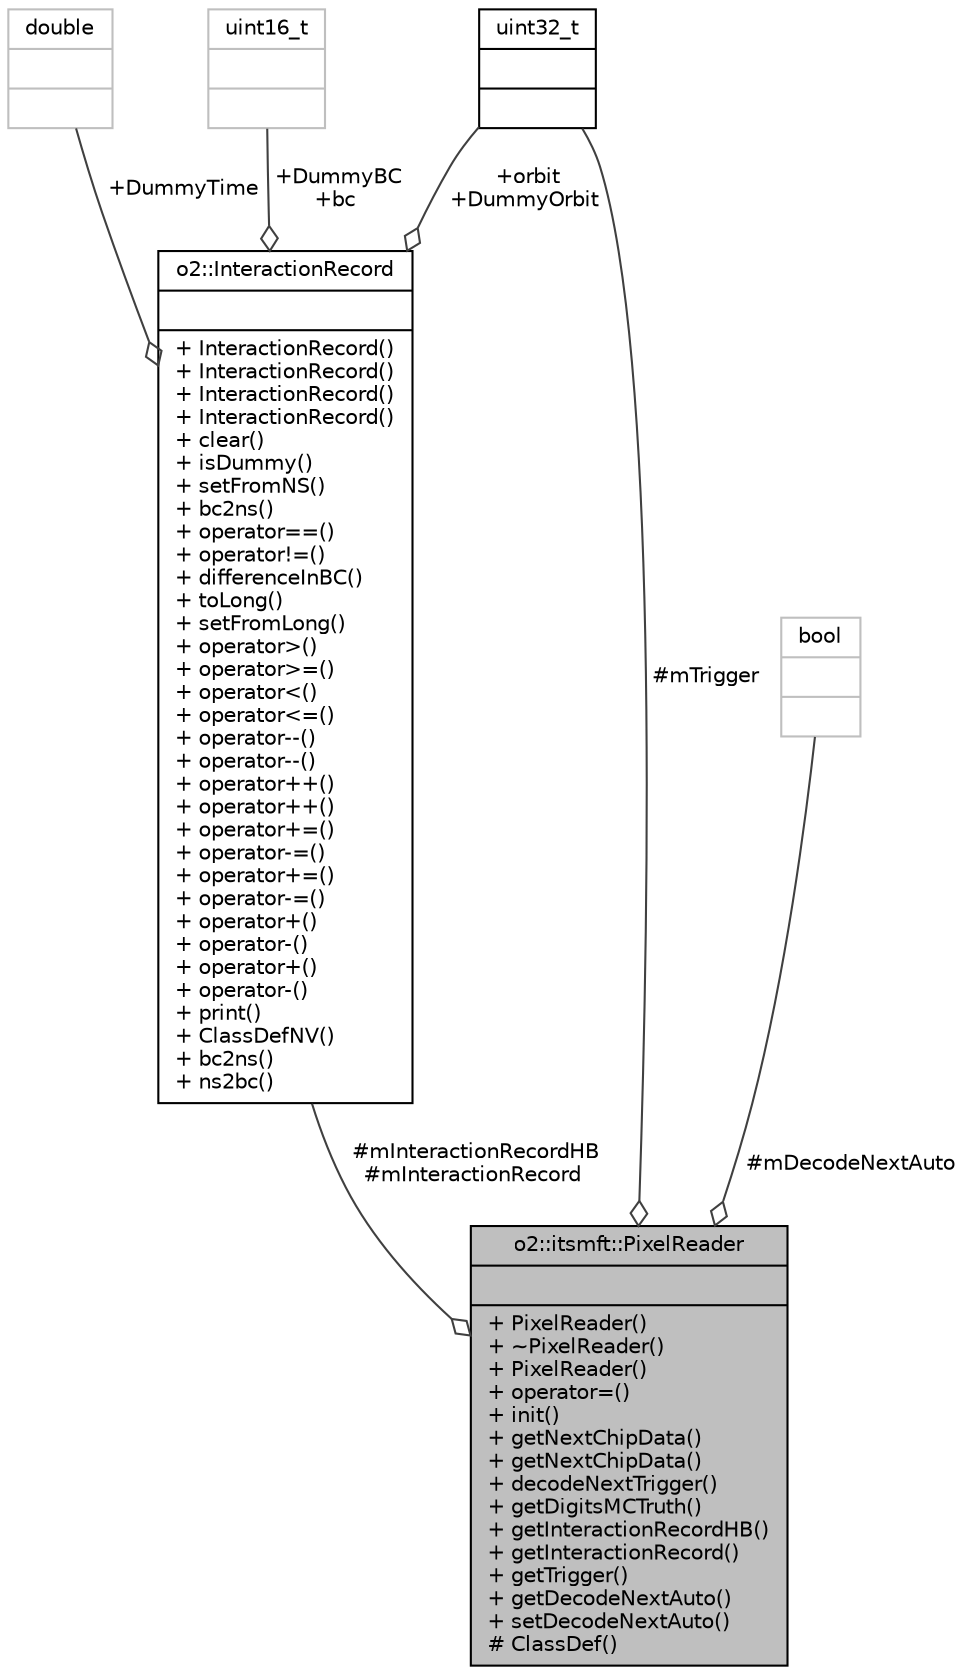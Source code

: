 digraph "o2::itsmft::PixelReader"
{
 // INTERACTIVE_SVG=YES
  bgcolor="transparent";
  edge [fontname="Helvetica",fontsize="10",labelfontname="Helvetica",labelfontsize="10"];
  node [fontname="Helvetica",fontsize="10",shape=record];
  Node5 [label="{o2::itsmft::PixelReader\n||+ PixelReader()\l+ ~PixelReader()\l+ PixelReader()\l+ operator=()\l+ init()\l+ getNextChipData()\l+ getNextChipData()\l+ decodeNextTrigger()\l+ getDigitsMCTruth()\l+ getInteractionRecordHB()\l+ getInteractionRecord()\l+ getTrigger()\l+ getDecodeNextAuto()\l+ setDecodeNextAuto()\l# ClassDef()\l}",height=0.2,width=0.4,color="black", fillcolor="grey75", style="filled", fontcolor="black"];
  Node6 -> Node5 [color="grey25",fontsize="10",style="solid",label=" #mInteractionRecordHB\n#mInteractionRecord" ,arrowhead="odiamond",fontname="Helvetica"];
  Node6 [label="{o2::InteractionRecord\n||+ InteractionRecord()\l+ InteractionRecord()\l+ InteractionRecord()\l+ InteractionRecord()\l+ clear()\l+ isDummy()\l+ setFromNS()\l+ bc2ns()\l+ operator==()\l+ operator!=()\l+ differenceInBC()\l+ toLong()\l+ setFromLong()\l+ operator\>()\l+ operator\>=()\l+ operator\<()\l+ operator\<=()\l+ operator--()\l+ operator--()\l+ operator++()\l+ operator++()\l+ operator+=()\l+ operator-=()\l+ operator+=()\l+ operator-=()\l+ operator+()\l+ operator-()\l+ operator+()\l+ operator-()\l+ print()\l+ ClassDefNV()\l+ bc2ns()\l+ ns2bc()\l}",height=0.2,width=0.4,color="black",URL="$d1/d21/structo2_1_1InteractionRecord.html"];
  Node7 -> Node6 [color="grey25",fontsize="10",style="solid",label=" +DummyTime" ,arrowhead="odiamond",fontname="Helvetica"];
  Node7 [label="{double\n||}",height=0.2,width=0.4,color="grey75"];
  Node8 -> Node6 [color="grey25",fontsize="10",style="solid",label=" +DummyBC\n+bc" ,arrowhead="odiamond",fontname="Helvetica"];
  Node8 [label="{uint16_t\n||}",height=0.2,width=0.4,color="grey75"];
  Node9 -> Node6 [color="grey25",fontsize="10",style="solid",label=" +orbit\n+DummyOrbit" ,arrowhead="odiamond",fontname="Helvetica"];
  Node9 [label="{uint32_t\n||}",height=0.2,width=0.4,color="black",URL="$d3/d87/classuint32__t.html"];
  Node9 -> Node5 [color="grey25",fontsize="10",style="solid",label=" #mTrigger" ,arrowhead="odiamond",fontname="Helvetica"];
  Node10 -> Node5 [color="grey25",fontsize="10",style="solid",label=" #mDecodeNextAuto" ,arrowhead="odiamond",fontname="Helvetica"];
  Node10 [label="{bool\n||}",height=0.2,width=0.4,color="grey75"];
}
